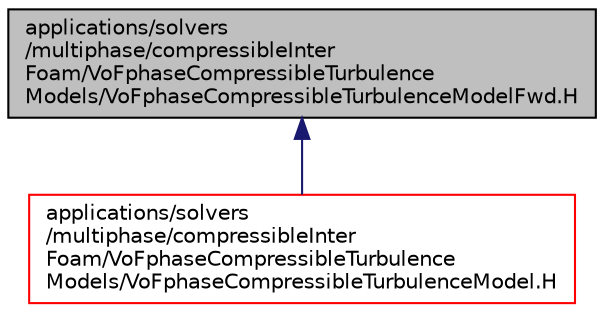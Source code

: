 digraph "applications/solvers/multiphase/compressibleInterFoam/VoFphaseCompressibleTurbulenceModels/VoFphaseCompressibleTurbulenceModelFwd.H"
{
  bgcolor="transparent";
  edge [fontname="Helvetica",fontsize="10",labelfontname="Helvetica",labelfontsize="10"];
  node [fontname="Helvetica",fontsize="10",shape=record];
  Node1 [label="applications/solvers\l/multiphase/compressibleInter\lFoam/VoFphaseCompressibleTurbulence\lModels/VoFphaseCompressibleTurbulenceModelFwd.H",height=0.2,width=0.4,color="black", fillcolor="grey75", style="filled" fontcolor="black"];
  Node1 -> Node2 [dir="back",color="midnightblue",fontsize="10",style="solid",fontname="Helvetica"];
  Node2 [label="applications/solvers\l/multiphase/compressibleInter\lFoam/VoFphaseCompressibleTurbulence\lModels/VoFphaseCompressibleTurbulenceModel.H",height=0.2,width=0.4,color="red",URL="$VoFphaseCompressibleTurbulenceModel_8H.html"];
}
